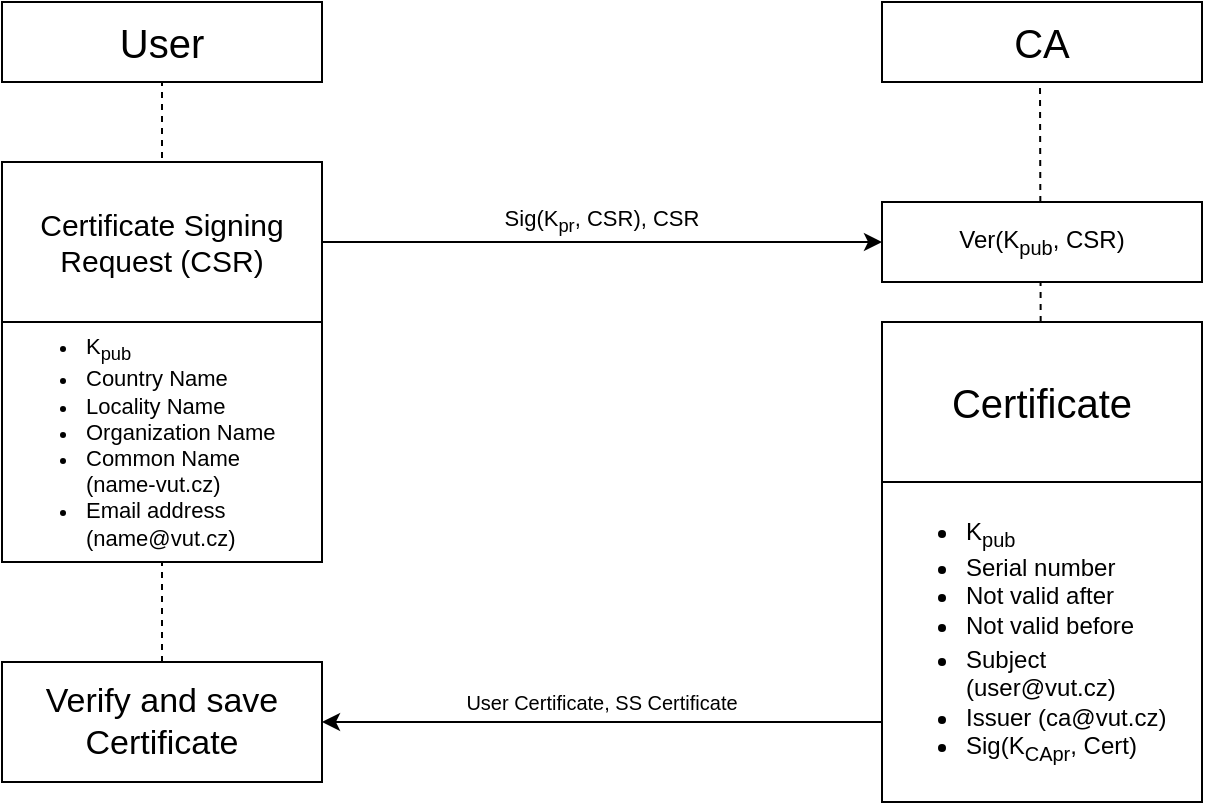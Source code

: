 <mxfile version="12.3.6" type="device" pages="1"><diagram id="-x_R-nRXllClvqlQNXqX" name="Page-1"><mxGraphModel dx="813" dy="458" grid="1" gridSize="10" guides="1" tooltips="1" connect="1" arrows="1" fold="1" page="1" pageScale="1" pageWidth="4681" pageHeight="3300" math="0" shadow="0"><root><mxCell id="0"/><mxCell id="1" parent="0"/><mxCell id="Tl0pGweLyr5gwoz2iCUg-44" value="" style="endArrow=none;dashed=1;html=1;fontSize=10;exitX=0.5;exitY=1;exitDx=0;exitDy=0;" parent="1" source="Tl0pGweLyr5gwoz2iCUg-27" edge="1"><mxGeometry width="50" height="50" relative="1" as="geometry"><mxPoint x="1359" y="1220" as="sourcePoint"/><mxPoint x="1359" y="680" as="targetPoint"/></mxGeometry></mxCell><mxCell id="Tl0pGweLyr5gwoz2iCUg-42" value="" style="endArrow=none;dashed=1;html=1;fontSize=10;exitX=0.5;exitY=1;exitDx=0;exitDy=0;" parent="1" source="Tl0pGweLyr5gwoz2iCUg-47" edge="1"><mxGeometry width="50" height="50" relative="1" as="geometry"><mxPoint x="920" y="1230" as="sourcePoint"/><mxPoint x="920" y="680" as="targetPoint"/></mxGeometry></mxCell><mxCell id="Tl0pGweLyr5gwoz2iCUg-17" value="&lt;font style=&quot;font-size: 20px&quot;&gt;CA&lt;/font&gt;" style="rounded=0;whiteSpace=wrap;html=1;" parent="1" vertex="1"><mxGeometry x="1280" y="640" width="160" height="40" as="geometry"/></mxCell><mxCell id="Tl0pGweLyr5gwoz2iCUg-20" value="&lt;font style=&quot;font-size: 15px&quot;&gt;Certificate Signing Request (CSR)&lt;br&gt;&lt;/font&gt;" style="rounded=0;whiteSpace=wrap;html=1;fontSize=10;" parent="1" vertex="1"><mxGeometry x="840" y="720" width="160" height="80" as="geometry"/></mxCell><mxCell id="Tl0pGweLyr5gwoz2iCUg-22" value="" style="endArrow=classic;html=1;fontSize=10;exitX=1;exitY=0.5;exitDx=0;exitDy=0;" parent="1" source="Tl0pGweLyr5gwoz2iCUg-20" edge="1"><mxGeometry width="50" height="50" relative="1" as="geometry"><mxPoint x="988" y="740" as="sourcePoint"/><mxPoint x="1280" y="760" as="targetPoint"/><Array as="points"><mxPoint x="1040" y="760"/><mxPoint x="1160" y="760"/></Array></mxGeometry></mxCell><mxCell id="Tl0pGweLyr5gwoz2iCUg-23" value="&lt;div style=&quot;font-size: 11px&quot; align=&quot;left&quot;&gt;&lt;ul&gt;&lt;li&gt;&lt;font style=&quot;font-size: 11px&quot;&gt;K&lt;sub&gt;pub&lt;/sub&gt;&lt;/font&gt;&lt;/li&gt;&lt;li&gt;&lt;font style=&quot;font-size: 11px&quot;&gt;Country Name&lt;/font&gt;&lt;/li&gt;&lt;li&gt;&lt;font style=&quot;font-size: 11px&quot;&gt;Locality Name&lt;/font&gt;&lt;/li&gt;&lt;li&gt;&lt;font style=&quot;font-size: 11px&quot;&gt;Organization Name&lt;/font&gt;&lt;/li&gt;&lt;li&gt;&lt;font style=&quot;font-size: 11px&quot;&gt;Common Name&amp;nbsp;&amp;nbsp;&amp;nbsp;&amp;nbsp;&amp;nbsp;&amp;nbsp;&amp;nbsp; (name-vut.cz)&lt;/font&gt;&lt;/li&gt;&lt;li&gt;&lt;font style=&quot;font-size: 11px&quot;&gt;Email address (name@vut.cz)&lt;br&gt;&lt;/font&gt;&lt;/li&gt;&lt;/ul&gt;&lt;/div&gt;" style="rounded=0;whiteSpace=wrap;html=1;fontSize=10;align=left;" parent="1" vertex="1"><mxGeometry x="840" y="800" width="160" height="120" as="geometry"/></mxCell><mxCell id="Tl0pGweLyr5gwoz2iCUg-25" value="&lt;font style=&quot;font-size: 20px&quot;&gt;User&lt;/font&gt;" style="rounded=0;whiteSpace=wrap;html=1;" parent="1" vertex="1"><mxGeometry x="840" y="640" width="160" height="40" as="geometry"/></mxCell><mxCell id="Tl0pGweLyr5gwoz2iCUg-26" value="&lt;font style=&quot;font-size: 20px&quot;&gt;Certificate&lt;/font&gt;" style="rounded=0;whiteSpace=wrap;html=1;fontSize=10;" parent="1" vertex="1"><mxGeometry x="1280" y="800" width="160" height="80" as="geometry"/></mxCell><mxCell id="Tl0pGweLyr5gwoz2iCUg-48" style="edgeStyle=orthogonalEdgeStyle;rounded=0;orthogonalLoop=1;jettySize=auto;html=1;entryX=1;entryY=0.5;entryDx=0;entryDy=0;fontSize=10;" parent="1" source="Tl0pGweLyr5gwoz2iCUg-27" target="Tl0pGweLyr5gwoz2iCUg-47" edge="1"><mxGeometry relative="1" as="geometry"><Array as="points"><mxPoint x="1200" y="1000"/><mxPoint x="1200" y="1000"/></Array></mxGeometry></mxCell><mxCell id="Tl0pGweLyr5gwoz2iCUg-27" value="&lt;div style=&quot;font-size: 12px&quot; align=&quot;left&quot;&gt;&lt;ul&gt;&lt;li&gt;&lt;font style=&quot;font-size: 12px&quot;&gt;K&lt;sub&gt;pub&lt;/sub&gt;&lt;/font&gt;&lt;/li&gt;&lt;li&gt;&lt;font style=&quot;font-size: 12px&quot;&gt;Serial number&lt;/font&gt;&lt;/li&gt;&lt;li&gt;&lt;font style=&quot;font-size: 12px&quot;&gt;Not valid after&lt;/font&gt;&lt;/li&gt;&lt;li&gt;&lt;font style=&quot;font-size: 12px&quot;&gt;Not valid before&lt;sub&gt;&lt;br style=&quot;font-size: 12px&quot;&gt;&lt;/sub&gt;&lt;/font&gt;&lt;/li&gt;&lt;li&gt;&lt;font style=&quot;font-size: 12px&quot;&gt;Subject (user@vut.cz)&lt;br&gt;&lt;/font&gt;&lt;/li&gt;&lt;li&gt;&lt;font style=&quot;font-size: 12px&quot;&gt;Issuer (ca@vut.cz)&lt;/font&gt;&lt;/li&gt;&lt;li&gt;&lt;font style=&quot;font-size: 12px&quot;&gt;Sig(K&lt;sub&gt;CApr&lt;/sub&gt;, Cert)&lt;br&gt;&lt;/font&gt;&lt;/li&gt;&lt;/ul&gt;&lt;/div&gt;" style="rounded=0;whiteSpace=wrap;html=1;fontSize=10;align=left;" parent="1" vertex="1"><mxGeometry x="1280" y="880" width="160" height="160" as="geometry"/></mxCell><mxCell id="Tl0pGweLyr5gwoz2iCUg-30" value="&lt;font style=&quot;font-size: 11px&quot;&gt;Sig(K&lt;sub&gt;pr&lt;/sub&gt;, CSR), CSR&lt;/font&gt;" style="text;html=1;strokeColor=none;fillColor=none;align=center;verticalAlign=middle;whiteSpace=wrap;rounded=0;fontSize=10;" parent="1" vertex="1"><mxGeometry x="1080" y="740" width="120" height="20" as="geometry"/></mxCell><mxCell id="Tl0pGweLyr5gwoz2iCUg-41" value="&lt;font style=&quot;font-size: 12px&quot;&gt;Ver(K&lt;sub&gt;pub&lt;/sub&gt;, CSR)&lt;/font&gt;" style="rounded=0;whiteSpace=wrap;html=1;fontSize=10;" parent="1" vertex="1"><mxGeometry x="1280" y="740" width="160" height="40" as="geometry"/></mxCell><mxCell id="Tl0pGweLyr5gwoz2iCUg-47" value="&lt;font style=&quot;font-size: 17px&quot;&gt;Verify and save Certificate&lt;br&gt;&lt;/font&gt;" style="rounded=0;whiteSpace=wrap;html=1;fontSize=10;" parent="1" vertex="1"><mxGeometry x="840" y="970" width="160" height="60" as="geometry"/></mxCell><mxCell id="Tl0pGweLyr5gwoz2iCUg-49" value="User Certificate, SS Certificate" style="text;html=1;strokeColor=none;fillColor=none;align=center;verticalAlign=middle;whiteSpace=wrap;rounded=0;fontSize=10;" parent="1" vertex="1"><mxGeometry x="1000" y="980" width="280" height="20" as="geometry"/></mxCell></root></mxGraphModel></diagram></mxfile>